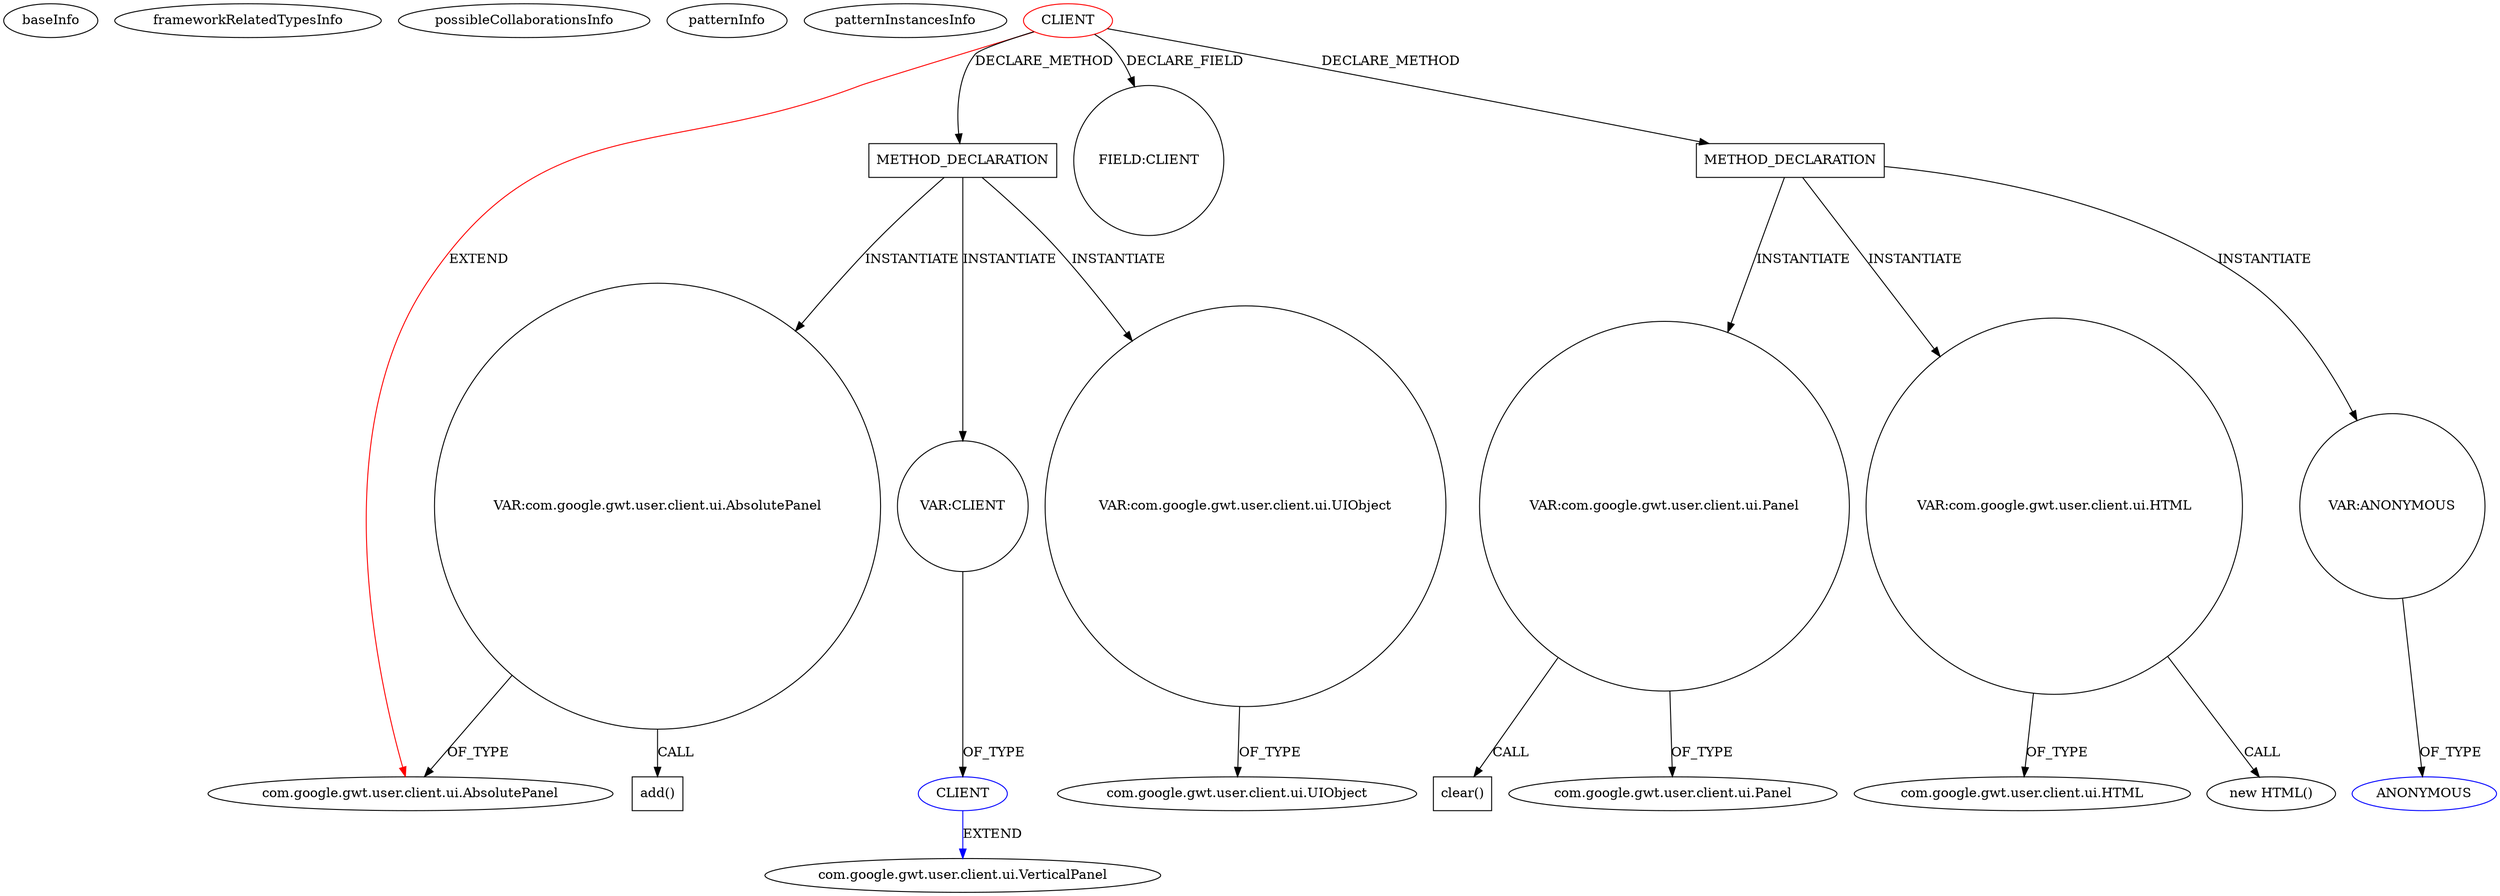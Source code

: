 digraph {
baseInfo[graphId=163,category="pattern",isAnonymous=false,possibleRelation=true]
frameworkRelatedTypesInfo[0="com.google.gwt.user.client.ui.AbsolutePanel"]
possibleCollaborationsInfo[0="163~INSTANTIATION-CLIENT_METHOD_DECLARATION-~com.google.gwt.user.client.ui.AbsolutePanel ~com.google.gwt.user.client.ui.VerticalPanel ~false~false"]
patternInfo[frequency=2.0,patternRootClient=0]
patternInstancesInfo[0="MainMain-ChatCafeine~/MainMain-ChatCafeine/ChatCafeine-master/ChatCafeine/src/sources/client/vue/profil/ProfilPanel.java~ProfilPanel~278",1="xephoid-YS~/xephoid-YS/YS-master/src/com/ionmarkgames/ys/client/YSPanel.java~YSPanel~4690"]
1[label="com.google.gwt.user.client.ui.AbsolutePanel",vertexType="FRAMEWORK_CLASS_TYPE",isFrameworkType=false]
0[label="CLIENT",vertexType="ROOT_CLIENT_CLASS_DECLARATION",isFrameworkType=false,color=red]
4[label="FIELD:CLIENT",vertexType="FIELD_DECLARATION",isFrameworkType=false,shape=circle]
10[label="METHOD_DECLARATION",vertexType="CLIENT_METHOD_DECLARATION",isFrameworkType=false,shape=box]
21[label="VAR:com.google.gwt.user.client.ui.UIObject",vertexType="VARIABLE_EXPRESION",isFrameworkType=false,shape=circle]
12[label="VAR:CLIENT",vertexType="VARIABLE_EXPRESION",isFrameworkType=false,shape=circle]
13[label="CLIENT",vertexType="REFERENCE_CLIENT_CLASS_DECLARATION",isFrameworkType=false,color=blue]
14[label="com.google.gwt.user.client.ui.VerticalPanel",vertexType="FRAMEWORK_CLASS_TYPE",isFrameworkType=false]
23[label="com.google.gwt.user.client.ui.UIObject",vertexType="FRAMEWORK_CLASS_TYPE",isFrameworkType=false]
15[label="VAR:com.google.gwt.user.client.ui.AbsolutePanel",vertexType="VARIABLE_EXPRESION",isFrameworkType=false,shape=circle]
16[label="add()",vertexType="INSIDE_CALL",isFrameworkType=false,shape=box]
42[label="METHOD_DECLARATION",vertexType="CLIENT_METHOD_DECLARATION",isFrameworkType=false,shape=box]
50[label="VAR:com.google.gwt.user.client.ui.HTML",vertexType="VARIABLE_EXPRESION",isFrameworkType=false,shape=circle]
49[label="new HTML()",vertexType="CONSTRUCTOR_CALL",isFrameworkType=false]
55[label="VAR:ANONYMOUS",vertexType="VARIABLE_EXPRESION",isFrameworkType=false,shape=circle]
56[label="ANONYMOUS",vertexType="REFERENCE_ANONYMOUS_DECLARATION",isFrameworkType=false,color=blue]
46[label="VAR:com.google.gwt.user.client.ui.Panel",vertexType="VARIABLE_EXPRESION",isFrameworkType=false,shape=circle]
48[label="com.google.gwt.user.client.ui.Panel",vertexType="FRAMEWORK_CLASS_TYPE",isFrameworkType=false]
51[label="com.google.gwt.user.client.ui.HTML",vertexType="FRAMEWORK_CLASS_TYPE",isFrameworkType=false]
47[label="clear()",vertexType="INSIDE_CALL",isFrameworkType=false,shape=box]
55->56[label="OF_TYPE"]
50->51[label="OF_TYPE"]
15->1[label="OF_TYPE"]
0->4[label="DECLARE_FIELD"]
10->15[label="INSTANTIATE"]
13->14[label="EXTEND",color=blue]
46->48[label="OF_TYPE"]
0->42[label="DECLARE_METHOD"]
15->16[label="CALL"]
50->49[label="CALL"]
0->1[label="EXTEND",color=red]
0->10[label="DECLARE_METHOD"]
46->47[label="CALL"]
21->23[label="OF_TYPE"]
42->55[label="INSTANTIATE"]
10->12[label="INSTANTIATE"]
12->13[label="OF_TYPE"]
42->46[label="INSTANTIATE"]
42->50[label="INSTANTIATE"]
10->21[label="INSTANTIATE"]
}
